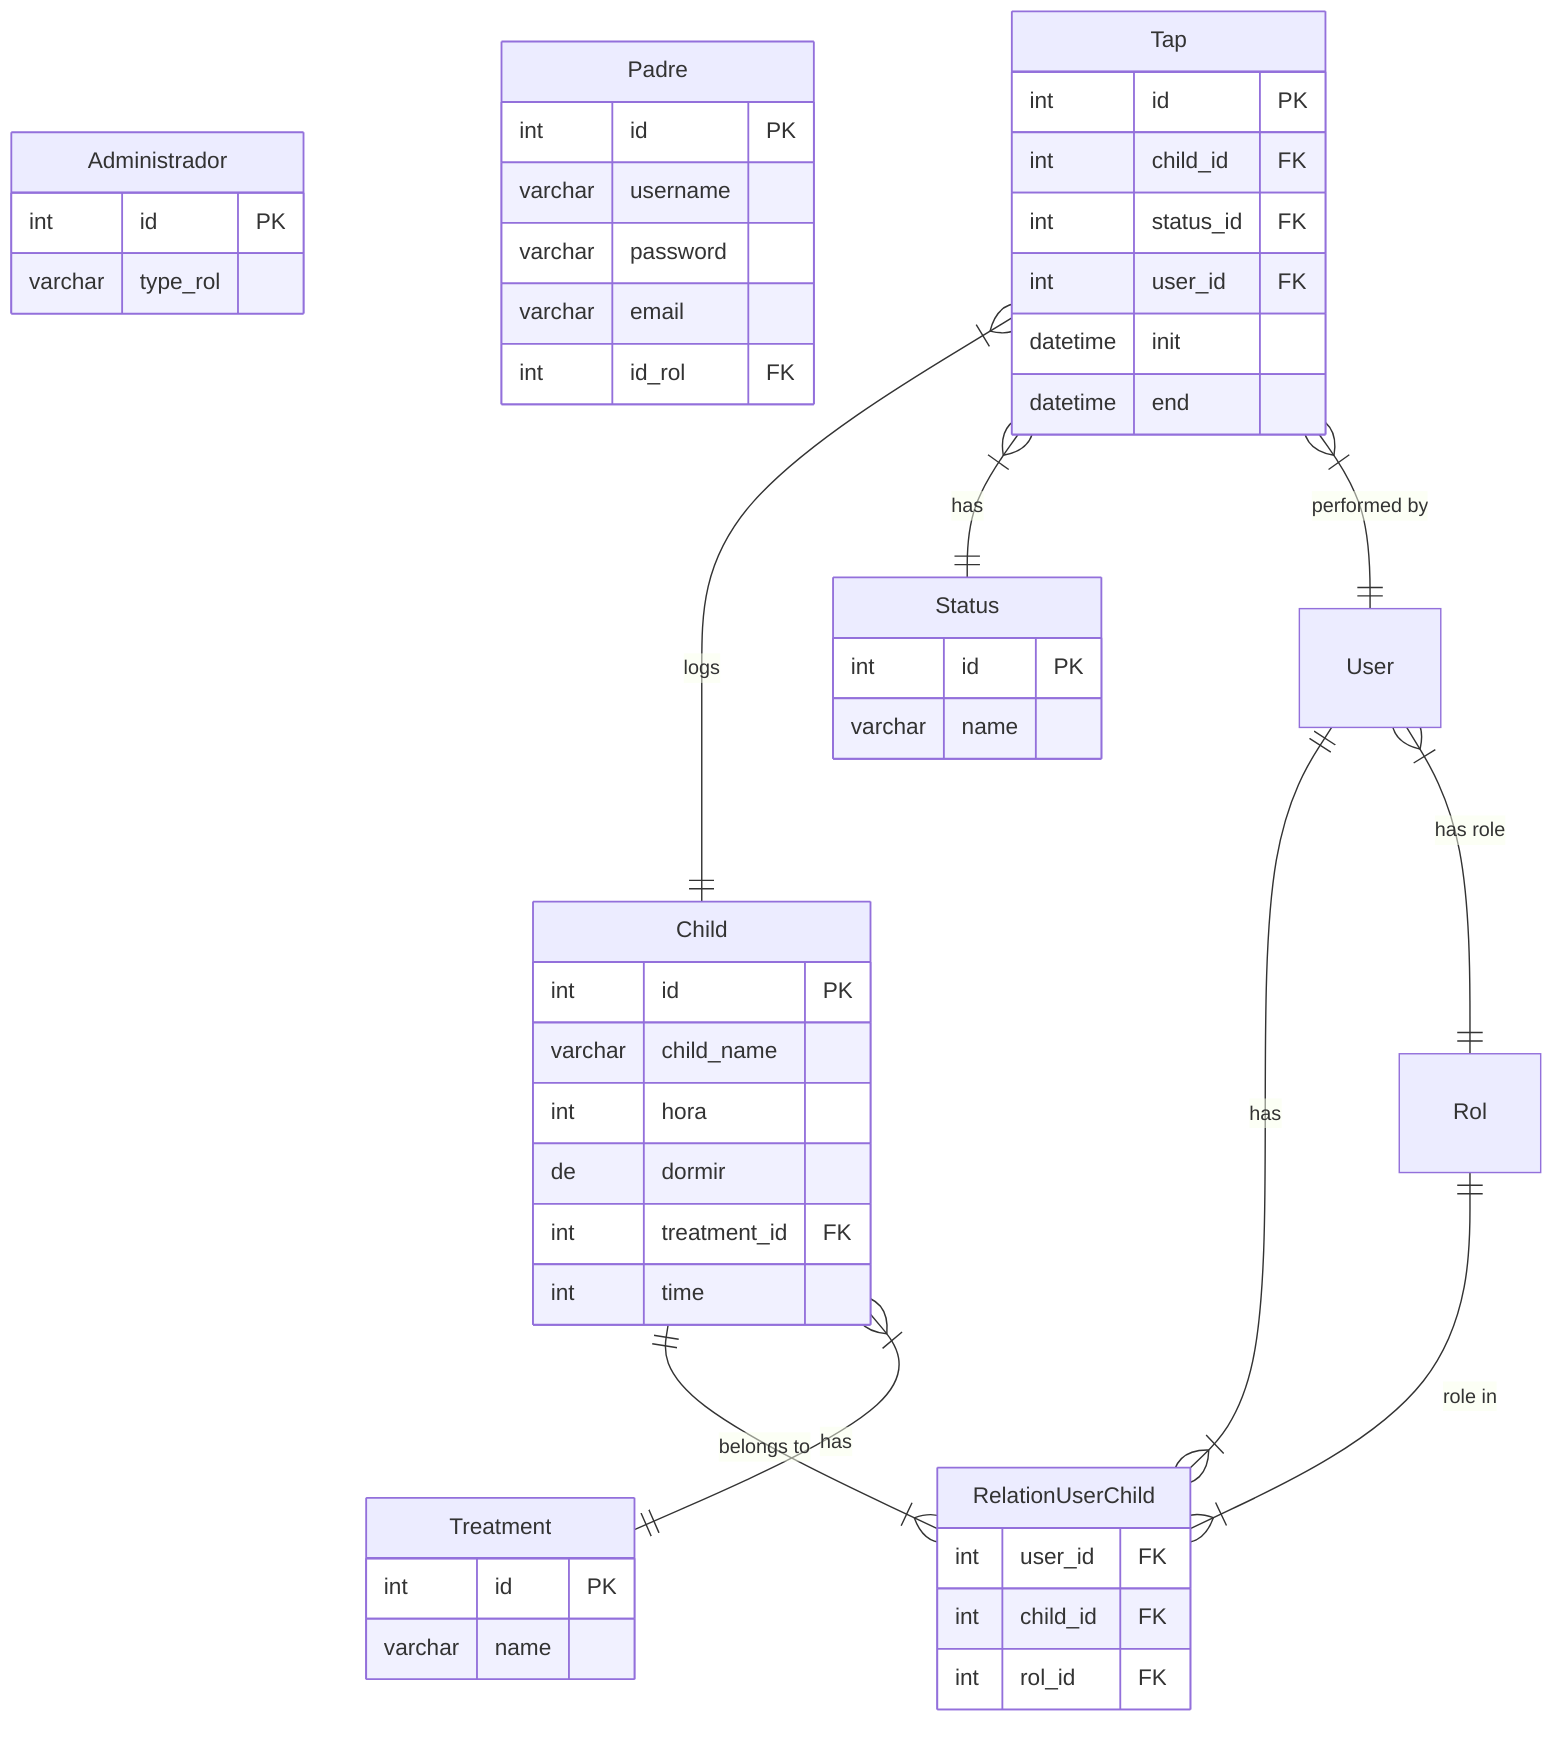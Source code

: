 erDiagram
    Administrador {
        int id PK
        varchar type_rol
    }

    Padre {
        int id PK
        varchar username
        varchar password
        varchar email
        int id_rol FK
    }

    Treatment {
        int id PK
        varchar name
    }

    Child {
        int id PK
        varchar child_name
        int hora de dormir
        int treatment_id FK
        int time
    }

    Status {
        int id PK
        varchar name
    }

    Tap {
        int id PK
        int child_id FK
        int status_id FK
        int user_id FK
        datetime init
        datetime end
    }

    RelationUserChild {
        int user_id FK
        int child_id FK
        int rol_id FK
    }

    %% Relationships
    User ||--|{ RelationUserChild : "has"
    Child ||--|{ RelationUserChild : "belongs to"
    Rol ||--|{ RelationUserChild : "role in"

    Child }|--|| Treatment : "has"
    Tap }|--|| Child : "logs"
    Tap }|--|| Status : "has"
    Tap }|--|| User : "performed by"

    User }|--|| Rol : "has role"